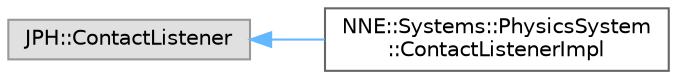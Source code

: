 digraph "Graphical Class Hierarchy"
{
 // LATEX_PDF_SIZE
  bgcolor="transparent";
  edge [fontname=Helvetica,fontsize=10,labelfontname=Helvetica,labelfontsize=10];
  node [fontname=Helvetica,fontsize=10,shape=box,height=0.2,width=0.4];
  rankdir="LR";
  Node0 [id="Node000000",label="JPH::ContactListener",height=0.2,width=0.4,color="grey60", fillcolor="#E0E0E0", style="filled",tooltip=" "];
  Node0 -> Node1 [id="edge2_Node000000_Node000001",dir="back",color="steelblue1",style="solid",tooltip=" "];
  Node1 [id="Node000001",label="NNE::Systems::PhysicsSystem\l::ContactListenerImpl",height=0.2,width=0.4,color="grey40", fillcolor="white", style="filled",URL="$class_n_n_e_1_1_systems_1_1_physics_system_1_1_contact_listener_impl.html",tooltip=" "];
}
